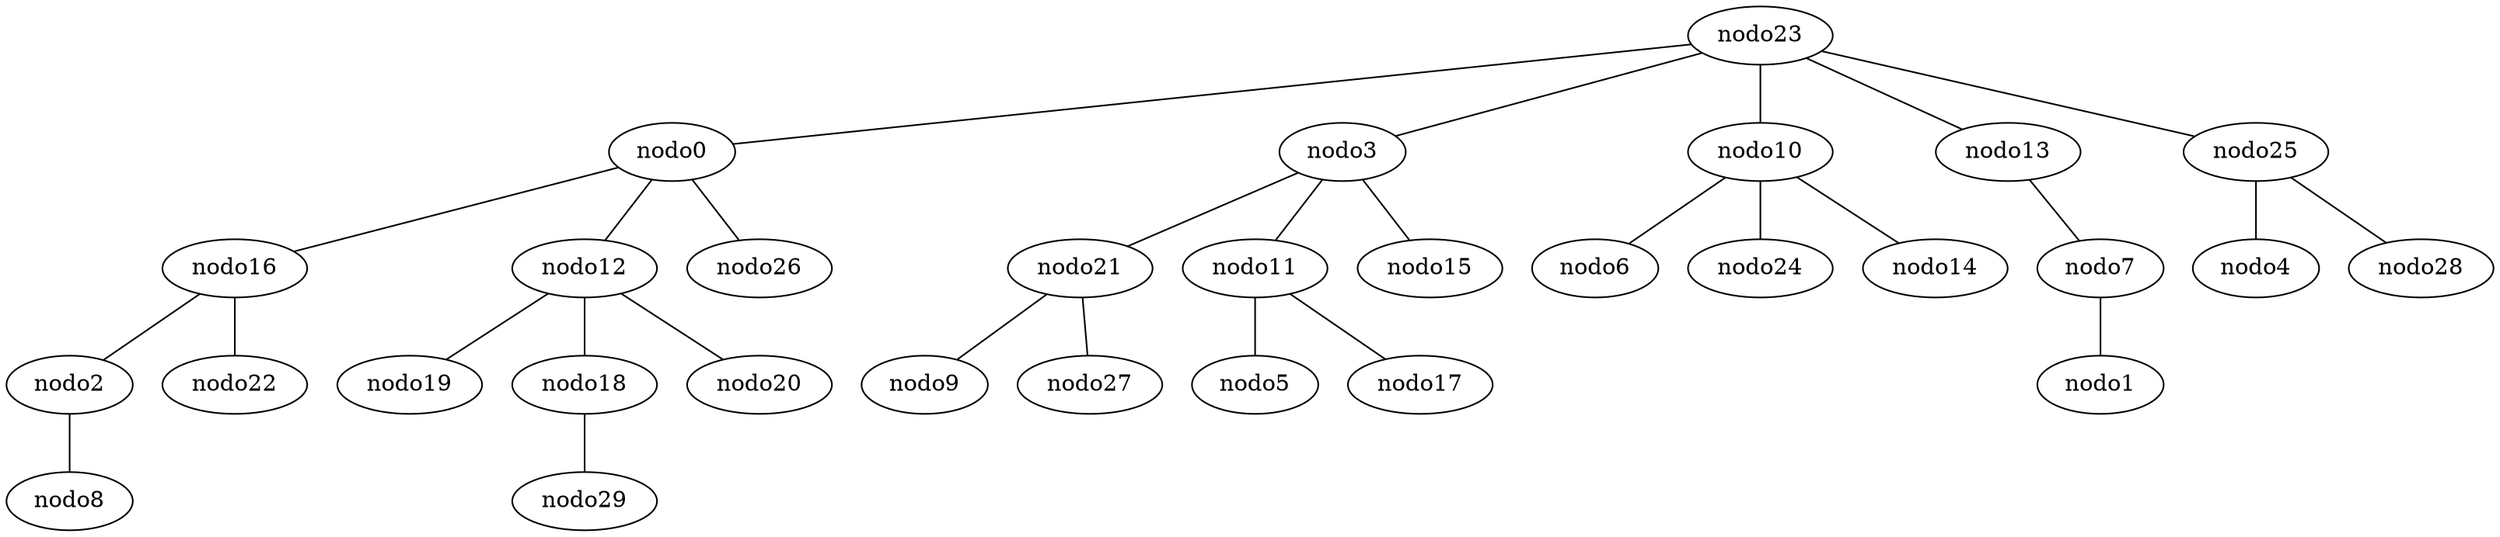 graph X {
 23 [label="nodo23"];
 0 [label="nodo0"];
 3 [label="nodo3"];
 10 [label="nodo10"];
 13 [label="nodo13"];
 25 [label="nodo25"];
 16 [label="nodo16"];
 12 [label="nodo12"];
 26 [label="nodo26"];
 21 [label="nodo21"];
 11 [label="nodo11"];
 15 [label="nodo15"];
 6 [label="nodo6"];
 24 [label="nodo24"];
 14 [label="nodo14"];
 7 [label="nodo7"];
 4 [label="nodo4"];
 28 [label="nodo28"];
 2 [label="nodo2"];
 22 [label="nodo22"];
 19 [label="nodo19"];
 18 [label="nodo18"];
 20 [label="nodo20"];
 9 [label="nodo9"];
 27 [label="nodo27"];
 5 [label="nodo5"];
 17 [label="nodo17"];
 1 [label="nodo1"];
 8 [label="nodo8"];
 29 [label="nodo29"];
  23 -- 0 ;
  23 -- 3 ;
  23 -- 10 ;
  23 -- 13 ;
  23 -- 25 ;
  0 -- 16 ;
  0 -- 12 ;
  0 -- 26 ;
  3 -- 21 ;
  3 -- 11 ;
  3 -- 15 ;
  10 -- 6 ;
  10 -- 24 ;
  10 -- 14 ;
  13 -- 7 ;
  25 -- 4 ;
  25 -- 28 ;
  16 -- 2 ;
  16 -- 22 ;
  12 -- 19 ;
  12 -- 18 ;
  12 -- 20 ;
  21 -- 9 ;
  21 -- 27 ;
  11 -- 5 ;
  11 -- 17 ;
  7 -- 1 ;
  2 -- 8 ;
  18 -- 29 ;
}
